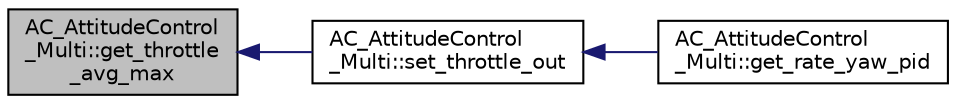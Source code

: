 digraph "AC_AttitudeControl_Multi::get_throttle_avg_max"
{
 // INTERACTIVE_SVG=YES
  edge [fontname="Helvetica",fontsize="10",labelfontname="Helvetica",labelfontsize="10"];
  node [fontname="Helvetica",fontsize="10",shape=record];
  rankdir="LR";
  Node1 [label="AC_AttitudeControl\l_Multi::get_throttle\l_avg_max",height=0.2,width=0.4,color="black", fillcolor="grey75", style="filled", fontcolor="black"];
  Node1 -> Node2 [dir="back",color="midnightblue",fontsize="10",style="solid",fontname="Helvetica"];
  Node2 [label="AC_AttitudeControl\l_Multi::set_throttle_out",height=0.2,width=0.4,color="black", fillcolor="white", style="filled",URL="$classAC__AttitudeControl__Multi.html#a3e83f3b32e305ad977cdaadf92cc80e1"];
  Node2 -> Node3 [dir="back",color="midnightblue",fontsize="10",style="solid",fontname="Helvetica"];
  Node3 [label="AC_AttitudeControl\l_Multi::get_rate_yaw_pid",height=0.2,width=0.4,color="black", fillcolor="white", style="filled",URL="$classAC__AttitudeControl__Multi.html#a6d8815f4fdfb0214cb5a5cc4a25fb026"];
}
